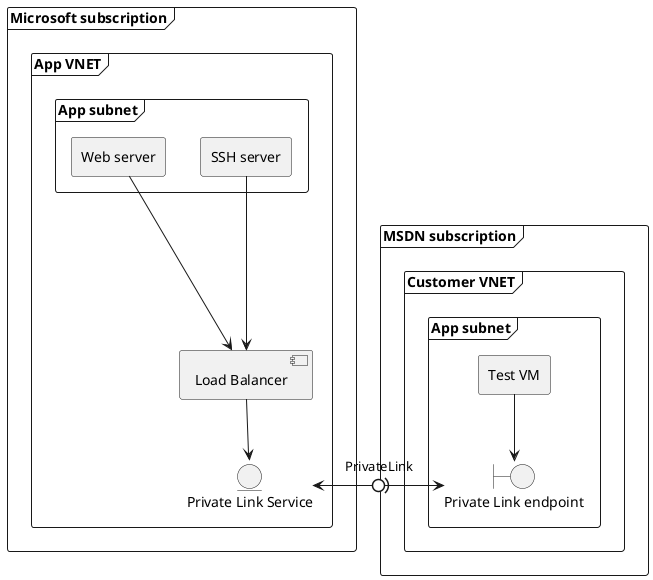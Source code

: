 @startuml
frame "MSDN subscription" as MSDN {

    frame "Customer VNET" as customer_vnet{
        frame "App subnet" as customer_subnet{
            rectangle "Test VM" as vm
            boundary "Private Link endpoint"as plcustomer
        }
    }
}
frame "Microsoft subscription" as main {

    frame "App VNET" as vnet{
        frame "App subnet" as subnet{
            rectangle "Web server" as web
            rectangle "SSH server" as ssh
        }
        component "Load Balancer" as lb 
        entity "Private Link Service" as plep
    }
}



plep <-right0)-> plcustomer: "PrivateLink"
web --> lb
ssh --> lb
lb --> plep

vm --> plcustomer



@enduml